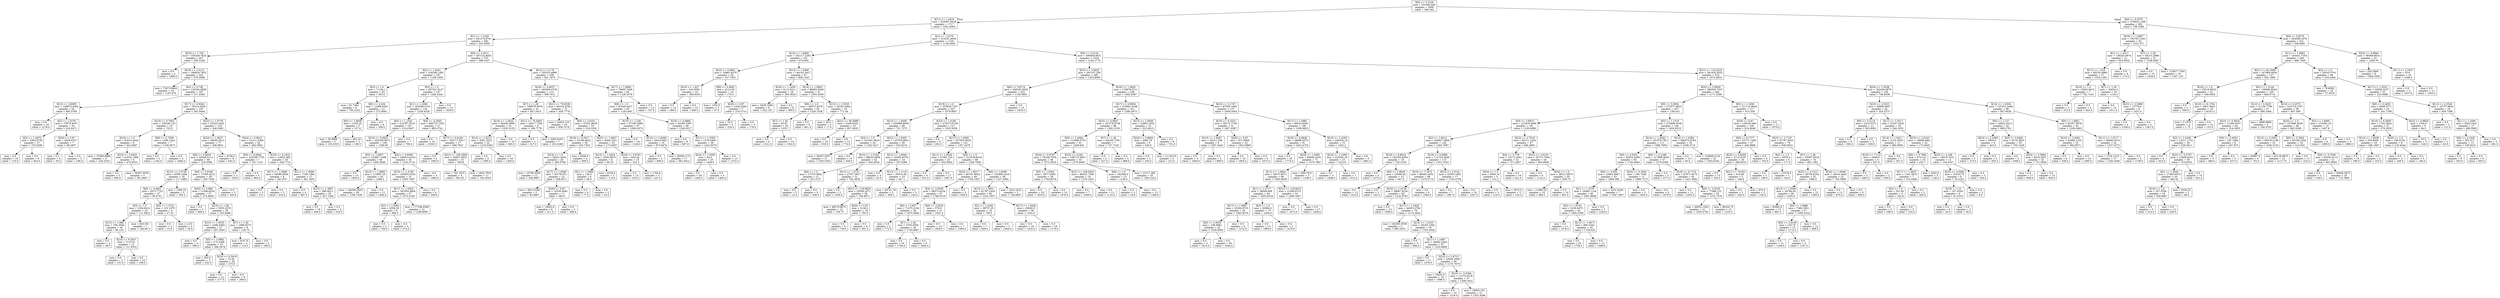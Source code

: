 digraph Tree {
node [shape=box] ;
0 [label="X[0] <= 5.2128\nmse = 331940.445\nsamples = 2000\nvalue = 994.342"] ;
1 [label="X[11] <= 1.0416\nmse = 324587.6538\nsamples = 1717\nvalue = 1041.8393"] ;
0 -> 1 [labeldistance=2.5, labelangle=45, headlabel="True"] ;
2 [label="X[1] <= 1.1429\nmse = 291274.6741\nsamples = 582\nvalue = 853.5945"] ;
1 -> 2 ;
3 [label="X[23] <= 1.704\nmse = 195249.7824\nsamples = 207\nvalue = 595.3188"] ;
2 -> 3 ;
4 [label="mse = 0.0\nsamples = 4\nvalue = 1866.0"] ;
3 -> 4 ;
5 [label="X[16] <= 1.0112\nmse = 166654.7832\nsamples = 203\nvalue = 570.2808"] ;
3 -> 5 ;
6 [label="mse = 71673.9844\nsamples = 16\nvalue = 1187.875"] ;
5 -> 6 ;
7 [label="X[4] <= 4.738\nmse = 139354.0858\nsamples = 187\nvalue = 517.4385"] ;
5 -> 7 ;
8 [label="X[12] <= 2.8685\nmse = 148673.4364\nsamples = 52\nvalue = 845.5769"] ;
7 -> 8 ;
9 [label="mse = 0.0\nsamples = 18\nvalue = 1278.0"] ;
8 -> 9 ;
10 [label="X[2] <= 1.5278\nmse = 75979.4637\nsamples = 34\nvalue = 616.6471"] ;
8 -> 10 ;
11 [label="X[2] <= 1.4879\nmse = 3362.9739\nsamples = 27\nvalue = 753.6296"] ;
10 -> 11 ;
12 [label="mse = 0.0\nsamples = 19\nvalue = 716.0"] ;
11 -> 12 ;
13 [label="mse = 0.0\nsamples = 8\nvalue = 843.0"] ;
11 -> 13 ;
14 [label="X[26] <= 0.87\nmse = 4529.6327\nsamples = 7\nvalue = 88.2857"] ;
10 -> 14 ;
15 [label="mse = 0.0\nsamples = 4\nvalue = 30.0"] ;
14 -> 15 ;
16 [label="mse = 0.0\nsamples = 3\nvalue = 166.0"] ;
14 -> 16 ;
17 [label="X[17] <= 0.9344\nmse = 78314.2054\nsamples = 135\nvalue = 391.0444"] ;
7 -> 17 ;
18 [label="X[10] <= 5.7802\nmse = 139180.125\nsamples = 16\nvalue = 722.0"] ;
17 -> 18 ;
19 [label="X[19] <= 1.0\nmse = 41614.4444\nsamples = 9\nvalue = 422.6667"] ;
18 -> 19 ;
20 [label="mse = 27690.8889\nsamples = 3\nvalue = 326.3333"] ;
19 -> 20 ;
21 [label="X[23] <= 5.0403\nmse = 41616.1389\nsamples = 6\nvalue = 470.8333"] ;
19 -> 21 ;
22 [label="mse = 0.0\nsamples = 3\nvalue = 580.0"] ;
21 -> 22 ;
23 [label="mse = 59397.5556\nsamples = 3\nvalue = 361.6667"] ;
21 -> 23 ;
24 [label="X[9] <= 5.7559\nmse = 1306.1224\nsamples = 7\nvalue = 1106.8571"] ;
18 -> 24 ;
25 [label="mse = 0.0\nsamples = 2\nvalue = 1164.0"] ;
24 -> 25 ;
26 [label="mse = 0.0\nsamples = 5\nvalue = 1084.0"] ;
24 -> 26 ;
27 [label="X[22] <= 1.0778\nmse = 53423.5252\nsamples = 119\nvalue = 346.5462"] ;
17 -> 27 ;
28 [label="X[24] <= 1.0637\nmse = 36540.0513\nsamples = 77\nvalue = 266.8831"] ;
27 -> 28 ;
29 [label="X[9] <= 5.6638\nmse = 20506.5112\nsamples = 68\nvalue = 218.5588"] ;
28 -> 29 ;
30 [label="X[12] <= 2.5738\nmse = 6596.1094\nsamples = 29\nvalue = 117.4483"] ;
29 -> 30 ;
31 [label="X[6] <= 4.0951\nmse = 2073.7723\nsamples = 27\nvalue = 99.0741"] ;
30 -> 31 ;
32 [label="X[3] <= 1.0\nmse = 1354.9414\nsamples = 23\nvalue = 111.5652"] ;
31 -> 32 ;
33 [label="X[13] <= 1.066\nmse = 795.3594\nsamples = 16\nvalue = 96.125"] ;
32 -> 33 ;
34 [label="mse = 0.0\nsamples = 4\nvalue = 49.0"] ;
33 -> 34 ;
35 [label="X[10] <= 6.3547\nmse = 73.4722\nsamples = 12\nvalue = 111.8333"] ;
33 -> 35 ;
36 [label="mse = 0.0\nsamples = 2\nvalue = 131.0"] ;
35 -> 36 ;
37 [label="mse = 0.0\nsamples = 10\nvalue = 108.0"] ;
35 -> 37 ;
38 [label="mse = 843.551\nsamples = 7\nvalue = 146.8571"] ;
32 -> 38 ;
39 [label="X[5] <= 1.0721\nmse = 151.1875\nsamples = 4\nvalue = 27.25"] ;
31 -> 39 ;
40 [label="mse = 0.0\nsamples = 2\nvalue = 15.0"] ;
39 -> 40 ;
41 [label="mse = 2.25\nsamples = 2\nvalue = 39.5"] ;
39 -> 41 ;
42 [label="mse = 1560.25\nsamples = 2\nvalue = 365.5"] ;
30 -> 42 ;
43 [label="X[6] <= 5.9186\nmse = 17595.4214\nsamples = 39\nvalue = 293.7436"] ;
29 -> 43 ;
44 [label="X[25] <= 3.689\nmse = 11596.6034\nsamples = 37\nvalue = 274.8649"] ;
43 -> 44 ;
45 [label="mse = 0.0\nsamples = 2\nvalue = 608.0"] ;
44 -> 45 ;
46 [label="X[15] <= 1.38\nmse = 5555.2278\nsamples = 35\nvalue = 255.8286"] ;
44 -> 46 ;
47 [label="X[13] <= 1.0535\nmse = 2286.6365\nsamples = 27\nvalue = 287.2593"] ;
46 -> 47 ;
48 [label="mse = 0.0\nsamples = 4\nvalue = 396.0"] ;
47 -> 48 ;
49 [label="X[5] <= 1.0992\nmse = 270.2268\nsamples = 23\nvalue = 268.3478"] ;
47 -> 49 ;
50 [label="mse = 450.0\nsamples = 3\nvalue = 232.0"] ;
49 -> 50 ;
51 [label="X[10] <= 6.5419\nmse = 15.36\nsamples = 20\nvalue = 273.8"] ;
49 -> 51 ;
52 [label="mse = 0.0\nsamples = 12\nvalue = 277.0"] ;
51 -> 52 ;
53 [label="mse = 0.0\nsamples = 8\nvalue = 269.0"] ;
51 -> 53 ;
54 [label="X[7] <= 1.26\nmse = 1999.9375\nsamples = 8\nvalue = 149.75"] ;
46 -> 54 ;
55 [label="mse = 918.75\nsamples = 4\nvalue = 110.5"] ;
54 -> 55 ;
56 [label="mse = 0.0\nsamples = 4\nvalue = 189.0"] ;
54 -> 56 ;
57 [label="mse = 0.0\nsamples = 2\nvalue = 643.0"] ;
43 -> 57 ;
58 [label="mse = 6728.0\nsamples = 9\nvalue = 632.0"] ;
28 -> 58 ;
59 [label="X[24] <= 0.9612\nmse = 51411.5266\nsamples = 42\nvalue = 492.5952"] ;
27 -> 59 ;
60 [label="X[9] <= 6.0804\nmse = 102298.7755\nsamples = 7\nvalue = 761.7143"] ;
59 -> 60 ;
61 [label="mse = 0.0\nsamples = 2\nvalue = 256.0"] ;
60 -> 61 ;
62 [label="mse = 0.0\nsamples = 5\nvalue = 964.0"] ;
60 -> 62 ;
63 [label="X[18] <= 6.1932\nmse = 23852.062\nsamples = 35\nvalue = 438.7714"] ;
59 -> 63 ;
64 [label="X[17] <= 1.0589\nmse = 39590.8594\nsamples = 8\nvalue = 261.875"] ;
63 -> 64 ;
65 [label="mse = 0.0\nsamples = 3\nvalue = 5.0"] ;
64 -> 65 ;
66 [label="mse = 0.0\nsamples = 5\nvalue = 416.0"] ;
64 -> 66 ;
67 [label="X[11] <= 1.0066\nmse = 7169.7064\nsamples = 27\nvalue = 491.1852"] ;
63 -> 67 ;
68 [label="mse = 0.0\nsamples = 4\nvalue = 687.0"] ;
67 -> 68 ;
69 [label="X[15] <= 1.3807\nmse = 588.4612\nsamples = 23\nvalue = 457.1304"] ;
67 -> 69 ;
70 [label="mse = 0.0\nsamples = 19\nvalue = 446.0"] ;
69 -> 70 ;
71 [label="mse = 0.0\nsamples = 4\nvalue = 510.0"] ;
69 -> 71 ;
72 [label="X[6] <= 3.2011\nmse = 287132.8455\nsamples = 375\nvalue = 996.1627"] ;
2 -> 72 ;
73 [label="X[2] <= 1.4431\nmse = 334298.1392\nsamples = 167\nvalue = 1189.1856"] ;
72 -> 73 ;
74 [label="X[3] <= 1.0\nmse = 71162.1\nsamples = 20\nvalue = 503.0"] ;
73 -> 74 ;
75 [label="mse = 61.7284\nsamples = 9\nvalue = 784.2222"] ;
74 -> 75 ;
76 [label="X[6] <= 2.434\nmse = 11686.6281\nsamples = 11\nvalue = 272.9091"] ;
74 -> 76 ;
77 [label="X[0] <= 1.8838\nmse = 1334.24\nsamples = 5\nvalue = 157.6"] ;
76 -> 77 ;
78 [label="mse = 56.8889\nsamples = 3\nvalue = 130.3333"] ;
77 -> 78 ;
79 [label="mse = 462.25\nsamples = 2\nvalue = 198.5"] ;
77 -> 79 ;
80 [label="mse = 0.0\nsamples = 6\nvalue = 369.0"] ;
76 -> 80 ;
81 [label="X[3] <= 1.0\nmse = 297321.8127\nsamples = 147\nvalue = 1282.5442"] ;
73 -> 81 ;
82 [label="X[1] <= 1.2284\nmse = 294269.5141\nsamples = 134\nvalue = 1229.4328"] ;
81 -> 82 ;
83 [label="X[5] <= 1.1532\nmse = 214787.8725\nsamples = 107\nvalue = 1314.5607"] ;
82 -> 83 ;
84 [label="X[10] <= 5.8822\nmse = 202356.9075\nsamples = 100\nvalue = 1356.95"] ;
83 -> 84 ;
85 [label="X[5] <= 1.0907\nmse = 125667.1598\nsamples = 65\nvalue = 1493.3846"] ;
84 -> 85 ;
86 [label="mse = 0.0\nsamples = 15\nvalue = 1843.0"] ;
85 -> 86 ;
87 [label="X[14] <= 1.0683\nmse = 115697.25\nsamples = 50\nvalue = 1388.5"] ;
85 -> 87 ;
88 [label="mse = 144305.0625\nsamples = 39\nvalue = 1358.7436"] ;
87 -> 88 ;
89 [label="mse = 0.0\nsamples = 11\nvalue = 1494.0"] ;
87 -> 89 ;
90 [label="X[4] <= 5.8588\nmse = 246010.4163\nsamples = 35\nvalue = 1103.5714"] ;
84 -> 90 ;
91 [label="X[15] <= 1.4749\nmse = 193955.6254\nsamples = 31\nvalue = 1005.7097"] ;
90 -> 91 ;
92 [label="X[17] <= 1.0403\nmse = 187054.9904\nsamples = 27\nvalue = 1073.5185"] ;
91 -> 92 ;
93 [label="X[2] <= 1.5081\nmse = 8556.25\nsamples = 6\nvalue = 666.5"] ;
92 -> 93 ;
94 [label="mse = 0.0\nsamples = 3\nvalue = 759.0"] ;
93 -> 94 ;
95 [label="mse = 0.0\nsamples = 3\nvalue = 574.0"] ;
93 -> 95 ;
96 [label="mse = 177198.4399\nsamples = 21\nvalue = 1189.8095"] ;
92 -> 96 ;
97 [label="mse = 0.0\nsamples = 4\nvalue = 548.0"] ;
91 -> 97 ;
98 [label="mse = 0.0\nsamples = 4\nvalue = 1862.0"] ;
90 -> 98 ;
99 [label="mse = 0.0\nsamples = 7\nvalue = 709.0"] ;
83 -> 99 ;
100 [label="X[4] <= 4.2503\nmse = 466722.7353\nsamples = 27\nvalue = 892.0741"] ;
82 -> 100 ;
101 [label="mse = 0.0\nsamples = 10\nvalue = 1559.0"] ;
100 -> 101 ;
102 [label="X[17] <= 0.9169\nmse = 325717.5917\nsamples = 17\nvalue = 499.7647"] ;
100 -> 102 ;
103 [label="mse = 0.0\nsamples = 2\nvalue = 1992.0"] ;
102 -> 103 ;
104 [label="X[21] <= 100.2959\nmse = 32657.4933\nsamples = 15\nvalue = 300.8"] ;
102 -> 104 ;
105 [label="mse = 792.1875\nsamples = 4\nvalue = 593.25"] ;
104 -> 105 ;
106 [label="mse = 1834.7934\nsamples = 11\nvalue = 194.4545"] ;
104 -> 106 ;
107 [label="mse = 0.0\nsamples = 13\nvalue = 1830.0"] ;
81 -> 107 ;
108 [label="X[12] <= 3.178\nmse = 195333.4889\nsamples = 208\nvalue = 841.1875"] ;
72 -> 108 ;
109 [label="X[18] <= 4.6037\nmse = 165009.4739\nsamples = 113\nvalue = 599.7611"] ;
108 -> 109 ;
110 [label="X[7] <= 1.26\nmse = 199976.9078\nsamples = 41\nvalue = 847.3415"] ;
109 -> 110 ;
111 [label="X[14] <= 1.0424\nmse = 94449.5898\nsamples = 32\nvalue = 1030.3125"] ;
110 -> 111 ;
112 [label="X[14] <= 1.0213\nmse = 5091.3223\nsamples = 22\nvalue = 1233.6364"] ;
111 -> 112 ;
113 [label="mse = 0.0\nsamples = 4\nvalue = 1385.0"] ;
112 -> 113 ;
114 [label="mse = 0.0\nsamples = 18\nvalue = 1200.0"] ;
112 -> 114 ;
115 [label="mse = 0.0\nsamples = 10\nvalue = 583.0"] ;
111 -> 115 ;
116 [label="X[21] <= 75.5483\nmse = 32917.7284\nsamples = 9\nvalue = 196.7778"] ;
110 -> 116 ;
117 [label="mse = 0.0\nsamples = 2\nvalue = 527.0"] ;
116 -> 117 ;
118 [label="mse = 2264.8163\nsamples = 7\nvalue = 102.4286"] ;
116 -> 118 ;
119 [label="X[21] <= 78.6236\nmse = 90316.4784\nsamples = 72\nvalue = 458.7778"] ;
109 -> 119 ;
120 [label="mse = 24432.133\nsamples = 19\nvalue = 856.1579"] ;
119 -> 120 ;
121 [label="X[0] <= 2.0251\nmse = 37031.8028\nsamples = 53\nvalue = 316.3208"] ;
119 -> 121 ;
122 [label="X[18] <= 8.2917\nmse = 33189.4622\nsamples = 30\nvalue = 425.7333"] ;
121 -> 122 ;
123 [label="X[19] <= 1.0\nmse = 24921.8402\nsamples = 26\nvalue = 385.0769"] ;
122 -> 123 ;
124 [label="mse = 10799.5556\nsamples = 12\nvalue = 450.6667"] ;
123 -> 124 ;
125 [label="X[17] <= 1.0049\nmse = 30178.551\nsamples = 14\nvalue = 328.8571"] ;
123 -> 125 ;
126 [label="mse = 3813.5556\nsamples = 3\nvalue = 82.6667"] ;
125 -> 126 ;
127 [label="X[26] <= 0.87\nmse = 16330.9091\nsamples = 11\nvalue = 396.0"] ;
125 -> 127 ;
128 [label="mse = 14045.0\nsamples = 6\nvalue = 311.0"] ;
127 -> 128 ;
129 [label="mse = 0.0\nsamples = 5\nvalue = 498.0"] ;
127 -> 129 ;
130 [label="mse = 6348.0\nsamples = 4\nvalue = 690.0"] ;
122 -> 130 ;
131 [label="X[22] <= 1.0607\nmse = 6062.3251\nsamples = 23\nvalue = 173.6087"] ;
121 -> 131 ;
132 [label="X[15] <= 1.4624\nmse = 2500.6875\nsamples = 8\nvalue = 80.25"] ;
131 -> 132 ;
133 [label="X[1] <= 1.3099\nmse = 128.0\nsamples = 6\nvalue = 69.0"] ;
132 -> 133 ;
134 [label="mse = 0.0\nsamples = 4\nvalue = 77.0"] ;
133 -> 134 ;
135 [label="mse = 0.0\nsamples = 2\nvalue = 53.0"] ;
133 -> 135 ;
136 [label="mse = 8100.0\nsamples = 2\nvalue = 114.0"] ;
132 -> 136 ;
137 [label="X[24] <= 0.9781\nmse = 834.24\nsamples = 15\nvalue = 223.4"] ;
131 -> 137 ;
138 [label="mse = 0.0\nsamples = 13\nvalue = 233.0"] ;
137 -> 138 ;
139 [label="mse = 1764.0\nsamples = 2\nvalue = 161.0"] ;
137 -> 139 ;
140 [label="X[17] <= 1.0694\nmse = 79605.7456\nsamples = 95\nvalue = 1128.3579"] ;
108 -> 140 ;
141 [label="X[8] <= 1.0\nmse = 67048.4427\nsamples = 83\nvalue = 1183.494"] ;
140 -> 141 ;
142 [label="X[15] <= 1.228\nmse = 37190.2089\nsamples = 37\nvalue = 1006.2973"] ;
141 -> 142 ;
143 [label="mse = 0.0\nsamples = 18\nvalue = 1146.0"] ;
142 -> 143 ;
144 [label="X[12] <= 3.4938\nmse = 36416.892\nsamples = 19\nvalue = 873.9474"] ;
142 -> 144 ;
145 [label="mse = 0.0\nsamples = 2\nvalue = 806.0"] ;
144 -> 145 ;
146 [label="mse = 40094.173\nsamples = 17\nvalue = 881.9412"] ;
144 -> 146 ;
147 [label="X[18] <= 4.0866\nmse = 45495.2387\nsamples = 46\nvalue = 1326.0217"] ;
141 -> 147 ;
148 [label="mse = 0.0\nsamples = 8\nvalue = 867.0"] ;
147 -> 148 ;
149 [label="X[11] <= 1.0365\nmse = 1376.5409\nsamples = 38\nvalue = 1422.6579"] ;
147 -> 149 ;
150 [label="X[24] <= 1.0085\nmse = 64.0\nsamples = 25\nvalue = 1449.0"] ;
149 -> 150 ;
151 [label="mse = 0.0\nsamples = 20\nvalue = 1445.0"] ;
150 -> 151 ;
152 [label="mse = 0.0\nsamples = 5\nvalue = 1465.0"] ;
150 -> 152 ;
153 [label="mse = 0.0\nsamples = 13\nvalue = 1372.0"] ;
149 -> 153 ;
154 [label="mse = 0.0\nsamples = 12\nvalue = 747.0"] ;
140 -> 154 ;
155 [label="X[1] <= 1.0279\nmse = 314181.4639\nsamples = 1135\nvalue = 1138.3665"] ;
1 -> 155 ;
156 [label="X[14] <= 1.0658\nmse = 162117.2293\nsamples = 101\nvalue = 679.604"] ;
155 -> 156 ;
157 [label="X[22] <= 0.9991\nmse = 10863.4576\nsamples = 34\nvalue = 327.7941"] ;
156 -> 157 ;
158 [label="X[15] <= 1.427\nmse = 164.3056\nsamples = 24\nvalue = 390.8333"] ;
157 -> 158 ;
159 [label="mse = 0.0\nsamples = 14\nvalue = 380.0"] ;
158 -> 159 ;
160 [label="mse = 0.0\nsamples = 10\nvalue = 406.0"] ;
158 -> 160 ;
161 [label="X[9] <= 5.4091\nmse = 4114.05\nsamples = 10\nvalue = 176.5"] ;
157 -> 161 ;
162 [label="mse = 1352.0\nsamples = 3\nvalue = 97.0"] ;
161 -> 162 ;
163 [label="X[26] <= 0.87\nmse = 1428.2449\nsamples = 7\nvalue = 210.5714"] ;
161 -> 163 ;
164 [label="mse = 32.0\nsamples = 3\nvalue = 254.0"] ;
163 -> 164 ;
165 [label="mse = 0.0\nsamples = 4\nvalue = 178.0"] ;
163 -> 165 ;
166 [label="X[13] <= 1.0486\nmse = 144191.0417\nsamples = 67\nvalue = 858.1343"] ;
156 -> 166 ;
167 [label="X[16] <= 1.1459\nmse = 8112.6211\nsamples = 16\nvalue = 395.5625"] ;
166 -> 167 ;
168 [label="mse = 5439.1094\nsamples = 8\nvalue = 322.125"] ;
167 -> 168 ;
169 [label="mse = 0.0\nsamples = 8\nvalue = 469.0"] ;
167 -> 169 ;
170 [label="X[14] <= 1.0843\nmse = 98693.6409\nsamples = 51\nvalue = 1003.2549"] ;
166 -> 170 ;
171 [label="X[8] <= 1.0\nmse = 40072.4379\nsamples = 26\nvalue = 1226.1538"] ;
170 -> 171 ;
172 [label="X[7] <= 1.26\nmse = 92.61\nsamples = 20\nvalue = 1335.7"] ;
171 -> 172 ;
173 [label="mse = 0.0\nsamples = 6\nvalue = 1321.0"] ;
172 -> 173 ;
174 [label="mse = 0.0\nsamples = 14\nvalue = 1342.0"] ;
172 -> 174 ;
175 [label="mse = 0.0\nsamples = 6\nvalue = 861.0"] ;
171 -> 175 ;
176 [label="X[15] <= 1.3528\nmse = 54250.2464\nsamples = 25\nvalue = 771.44"] ;
170 -> 176 ;
177 [label="mse = 36.0\nsamples = 2\nvalue = 17.0"] ;
176 -> 177 ;
178 [label="X[21] <= 90.5989\nmse = 5166.8242\nsamples = 23\nvalue = 837.0435"] ;
176 -> 178 ;
179 [label="mse = 0.0\nsamples = 10\nvalue = 919.0"] ;
178 -> 179 ;
180 [label="mse = 0.0\nsamples = 13\nvalue = 774.0"] ;
178 -> 180 ;
181 [label="X[9] <= 5.5124\nmse = 306469.0631\nsamples = 1034\nvalue = 1183.1779"] ;
155 -> 181 ;
182 [label="X[23] <= 3.0932\nmse = 291107.256\nsamples = 460\nvalue = 1320.8065"] ;
181 -> 182 ;
183 [label="X[6] <= 5.8714\nmse = 348193.5932\nsamples = 222\nvalue = 1136.5901"] ;
182 -> 183 ;
184 [label="X[19] <= 1.0\nmse = 325850.7327\nsamples = 207\nvalue = 1079.8937"] ;
183 -> 184 ;
185 [label="X[13] <= 1.0508\nmse = 204999.8936\nsamples = 80\nvalue = 721.7375"] ;
184 -> 185 ;
186 [label="X[3] <= 1.0\nmse = 147441.0816\nsamples = 24\nvalue = 1162.5417"] ;
185 -> 186 ;
187 [label="mse = 36547.5207\nsamples = 11\nvalue = 1555.5455"] ;
186 -> 187 ;
188 [label="mse = 0.0\nsamples = 13\nvalue = 830.0"] ;
186 -> 188 ;
189 [label="X[22] <= 1.0055\nmse = 110703.6824\nsamples = 56\nvalue = 532.8214"] ;
185 -> 189 ;
190 [label="X[15] <= 1.5183\nmse = 86625.4858\nsamples = 42\nvalue = 644.4524"] ;
189 -> 190 ;
191 [label="X[8] <= 1.0\nmse = 17378.3802\nsamples = 11\nvalue = 227.2727"] ;
190 -> 191 ;
192 [label="mse = 0.0\nsamples = 3\nvalue = 12.0"] ;
191 -> 192 ;
193 [label="mse = 0.0\nsamples = 8\nvalue = 308.0"] ;
191 -> 193 ;
194 [label="X[11] <= 1.0721\nmse = 27527.9917\nsamples = 31\nvalue = 792.4839"] ;
190 -> 194 ;
195 [label="mse = 0.0\nsamples = 3\nvalue = 1034.0"] ;
194 -> 195 ;
196 [label="X[21] <= 118.9834\nmse = 23558.1671\nsamples = 28\nvalue = 766.6071"] ;
194 -> 196 ;
197 [label="mse = 48279.6875\nsamples = 12\nvalue = 728.75"] ;
196 -> 197 ;
198 [label="X[26] <= 0.87\nmse = 3136.0\nsamples = 16\nvalue = 795.0"] ;
196 -> 198 ;
199 [label="mse = 0.0\nsamples = 8\nvalue = 739.0"] ;
198 -> 199 ;
200 [label="mse = 0.0\nsamples = 8\nvalue = 851.0"] ;
198 -> 200 ;
201 [label="X[15] <= 1.6044\nmse = 33400.6378\nsamples = 14\nvalue = 197.9286"] ;
189 -> 201 ;
202 [label="mse = 0.0\nsamples = 4\nvalue = 25.0"] ;
201 -> 202 ;
203 [label="X[13] <= 1.1119\nmse = 30014.49\nsamples = 10\nvalue = 267.1"] ;
201 -> 203 ;
204 [label="mse = 29721.76\nsamples = 5\nvalue = 390.2"] ;
203 -> 204 ;
205 [label="mse = 0.0\nsamples = 5\nvalue = 144.0"] ;
203 -> 205 ;
206 [label="X[23] <= 1.0185\nmse = 270273.5728\nsamples = 127\nvalue = 1305.5039"] ;
184 -> 206 ;
207 [label="mse = 0.0\nsamples = 6\nvalue = 262.0"] ;
206 -> 207 ;
208 [label="X[17] <= 1.0065\nmse = 227003.0625\nsamples = 121\nvalue = 1357.2479"] ;
206 -> 208 ;
209 [label="X[11] <= 1.0556\nmse = 57481.724\nsamples = 23\nvalue = 924.5652"] ;
208 -> 209 ;
210 [label="mse = 0.0\nsamples = 6\nvalue = 521.0"] ;
209 -> 210 ;
211 [label="mse = 0.0\nsamples = 17\nvalue = 1067.0"] ;
209 -> 211 ;
212 [label="X[8] <= 1.0\nmse = 212538.6318\nsamples = 98\nvalue = 1458.7959"] ;
208 -> 212 ;
213 [label="X[24] <= 1.0617\nmse = 90741.8642\nsamples = 49\nvalue = 1760.1837"] ;
212 -> 213 ;
214 [label="X[4] <= 5.9558\nmse = 58573.8234\nsamples = 47\nvalue = 1798.5319"] ;
213 -> 214 ;
215 [label="X[0] <= 3.657\nmse = 71475.3136\nsamples = 26\nvalue = 1675.3846"] ;
214 -> 215 ;
216 [label="mse = 0.0\nsamples = 2\nvalue = 772.0"] ;
215 -> 216 ;
217 [label="X[7] <= 1.26\nmse = 3755.5556\nsamples = 24\nvalue = 1750.6667"] ;
215 -> 217 ;
218 [label="mse = 0.0\nsamples = 16\nvalue = 1794.0"] ;
217 -> 218 ;
219 [label="mse = 0.0\nsamples = 8\nvalue = 1664.0"] ;
217 -> 219 ;
220 [label="X[0] <= 3.3022\nmse = 578.0\nsamples = 21\nvalue = 1951.0"] ;
214 -> 220 ;
221 [label="mse = 0.0\nsamples = 14\nvalue = 1934.0"] ;
220 -> 221 ;
222 [label="mse = 0.0\nsamples = 7\nvalue = 1985.0"] ;
220 -> 222 ;
223 [label="mse = 0.0\nsamples = 2\nvalue = 859.0"] ;
213 -> 223 ;
224 [label="X[6] <= 1.6599\nmse = 152666.2416\nsamples = 49\nvalue = 1157.4082"] ;
212 -> 224 ;
225 [label="X[12] <= 2.3831\nmse = 91787.2443\nsamples = 46\nvalue = 1223.1957"] ;
224 -> 225 ;
226 [label="X[1] <= 1.4182\nmse = 39737.25\nsamples = 10\nvalue = 759.5"] ;
225 -> 226 ;
227 [label="mse = 0.0\nsamples = 7\nvalue = 629.0"] ;
226 -> 227 ;
228 [label="mse = 0.0\nsamples = 3\nvalue = 1064.0"] ;
226 -> 228 ;
229 [label="X[17] <= 1.0436\nmse = 29929.0\nsamples = 36\nvalue = 1352.0"] ;
225 -> 229 ;
230 [label="mse = 0.0\nsamples = 18\nvalue = 1525.0"] ;
229 -> 230 ;
231 [label="mse = 0.0\nsamples = 18\nvalue = 1179.0"] ;
229 -> 231 ;
232 [label="mse = 2222.2222\nsamples = 3\nvalue = 148.6667"] ;
224 -> 232 ;
233 [label="mse = 0.0\nsamples = 15\nvalue = 1919.0"] ;
183 -> 233 ;
234 [label="X[16] <= 1.0942\nmse = 176678.0711\nsamples = 238\nvalue = 1492.6387"] ;
182 -> 234 ;
235 [label="X[17] <= 0.9694\nmse = 219961.9186\nsamples = 101\nvalue = 1280.2673"] ;
234 -> 235 ;
236 [label="X[22] <= 0.9697\nmse = 147278.8738\nsamples = 88\nvalue = 1392.2159"] ;
235 -> 236 ;
237 [label="X[6] <= 3.4564\nmse = 112998.5755\nsamples = 81\nvalue = 1449.642"] ;
236 -> 237 ;
238 [label="X[24] <= 0.9787\nmse = 78168.7878\nsamples = 48\nvalue = 1572.5625"] ;
237 -> 238 ;
239 [label="X[5] <= 1.0302\nmse = 3877.0392\nsamples = 29\nvalue = 1764.8276"] ;
238 -> 239 ;
240 [label="mse = 0.0\nsamples = 19\nvalue = 1810.0"] ;
239 -> 240 ;
241 [label="mse = 0.0\nsamples = 10\nvalue = 1679.0"] ;
239 -> 241 ;
242 [label="X[21] <= 108.5653\nmse = 49022.7258\nsamples = 19\nvalue = 1279.1053"] ;
238 -> 242 ;
243 [label="mse = 0.0\nsamples = 7\nvalue = 1569.0"] ;
242 -> 243 ;
244 [label="mse = 0.0\nsamples = 12\nvalue = 1110.0"] ;
242 -> 244 ;
245 [label="X[25] <= 4.262\nmse = 109715.5831\nsamples = 33\nvalue = 1270.8485"] ;
237 -> 245 ;
246 [label="X[8] <= 1.0\nmse = 192296.0\nsamples = 15\nvalue = 1136.0"] ;
245 -> 246 ;
247 [label="mse = 0.0\nsamples = 2\nvalue = 18.0"] ;
246 -> 247 ;
248 [label="mse = 0.0\nsamples = 13\nvalue = 1308.0"] ;
246 -> 248 ;
249 [label="mse = 13117.284\nsamples = 18\nvalue = 1383.2222"] ;
245 -> 249 ;
250 [label="X[7] <= 1.26\nmse = 64228.7755\nsamples = 7\nvalue = 727.7143"] ;
236 -> 250 ;
251 [label="mse = 0.0\nsamples = 2\nvalue = 327.0"] ;
250 -> 251 ;
252 [label="mse = 0.0\nsamples = 5\nvalue = 888.0"] ;
250 -> 252 ;
253 [label="X[15] <= 1.6008\nmse = 52865.3254\nsamples = 13\nvalue = 522.4615"] ;
235 -> 253 ;
254 [label="X[24] <= 0.9664\nmse = 4845.76\nsamples = 5\nvalue = 236.8"] ;
253 -> 254 ;
255 [label="mse = 0.0\nsamples = 3\nvalue = 253.0"] ;
254 -> 255 ;
256 [label="mse = 11130.25\nsamples = 2\nvalue = 212.5"] ;
254 -> 256 ;
257 [label="mse = 0.0\nsamples = 8\nvalue = 701.0"] ;
253 -> 257 ;
258 [label="X[23] <= 3.1747\nmse = 87005.1845\nsamples = 137\nvalue = 1649.2044"] ;
234 -> 258 ;
259 [label="X[10] <= 6.3322\nmse = 38172.7159\nsamples = 31\nvalue = 1827.8387"] ;
258 -> 259 ;
260 [label="X[13] <= 1.0447\nmse = 54311.358\nsamples = 9\nvalue = 1597.4444"] ;
259 -> 260 ;
261 [label="mse = 0.0\nsamples = 4\nvalue = 1858.0"] ;
260 -> 261 ;
262 [label="mse = 0.0\nsamples = 5\nvalue = 1389.0"] ;
260 -> 262 ;
263 [label="X[26] <= 0.87\nmse = 971.9008\nsamples = 22\nvalue = 1922.0909"] ;
259 -> 263 ;
264 [label="mse = 0.0\nsamples = 16\nvalue = 1903.0"] ;
263 -> 264 ;
265 [label="mse = 0.0\nsamples = 6\nvalue = 1973.0"] ;
263 -> 265 ;
266 [label="X[17] <= 1.0982\nmse = 89224.9042\nsamples = 106\nvalue = 1596.9623"] ;
258 -> 266 ;
267 [label="X[18] <= 4.8848\nmse = 58696.0075\nsamples = 91\nvalue = 1622.4725"] ;
266 -> 267 ;
268 [label="mse = 0.0\nsamples = 20\nvalue = 1774.0"] ;
267 -> 268 ;
269 [label="X[24] <= 1.0065\nmse = 66940.4202\nsamples = 71\nvalue = 1579.7887"] ;
267 -> 269 ;
270 [label="X[11] <= 1.0844\nmse = 34573.8571\nsamples = 68\nvalue = 1600.6029"] ;
269 -> 270 ;
271 [label="X[1] <= 1.2717\nmse = 38049.609\nsamples = 44\nvalue = 1655.9318"] ;
270 -> 271 ;
272 [label="X[17] <= 1.0087\nmse = 22302.9703\nsamples = 29\nvalue = 1563.8276"] ;
271 -> 272 ;
273 [label="X[0] <= 2.5035\nmse = 108.9981\nsamples = 23\nvalue = 1639.9565"] ;
272 -> 273 ;
274 [label="mse = 0.0\nsamples = 3\nvalue = 1613.0"] ;
273 -> 274 ;
275 [label="mse = 0.0\nsamples = 20\nvalue = 1644.0"] ;
273 -> 275 ;
276 [label="mse = 0.0\nsamples = 6\nvalue = 1272.0"] ;
272 -> 276 ;
277 [label="X[3] <= 1.0\nmse = 20384.0\nsamples = 15\nvalue = 1834.0"] ;
271 -> 277 ;
278 [label="mse = 0.0\nsamples = 13\nvalue = 1890.0"] ;
277 -> 278 ;
279 [label="mse = 0.0\nsamples = 2\nvalue = 1470.0"] ;
277 -> 279 ;
280 [label="X[21] <= 116.9413\nmse = 12299.9722\nsamples = 24\nvalue = 1499.1667"] ;
270 -> 280 ;
281 [label="mse = 0.0\nsamples = 7\nvalue = 1672.0"] ;
280 -> 281 ;
282 [label="mse = 0.0\nsamples = 17\nvalue = 1428.0"] ;
280 -> 282 ;
283 [label="mse = 568178.0\nsamples = 3\nvalue = 1108.0"] ;
269 -> 283 ;
284 [label="X[15] <= 1.4295\nmse = 246534.16\nsamples = 15\nvalue = 1442.2"] ;
266 -> 284 ;
285 [label="X[16] <= 1.1006\nmse = 225392.16\nsamples = 10\nvalue = 1222.8"] ;
284 -> 285 ;
286 [label="mse = 0.0\nsamples = 3\nvalue = 1948.0"] ;
285 -> 286 ;
287 [label="mse = 0.0\nsamples = 7\nvalue = 912.0"] ;
285 -> 287 ;
288 [label="mse = 0.0\nsamples = 5\nvalue = 1881.0"] ;
284 -> 288 ;
289 [label="X[21] <= 114.4219\nmse = 291435.3052\nsamples = 574\nvalue = 1072.8833"] ;
181 -> 289 ;
290 [label="X[22] <= 0.9939\nmse = 280559.7207\nsamples = 444\nvalue = 1171.3288"] ;
289 -> 290 ;
291 [label="X[9] <= 5.9952\nmse = 273077.9823\nsamples = 327\nvalue = 1263.63"] ;
290 -> 291 ;
292 [label="X[0] <= 3.6874\nmse = 215435.6008\nsamples = 181\nvalue = 1109.4088"] ;
291 -> 292 ;
293 [label="X[2] <= 1.6013\nmse = 164827.3868\nsamples = 134\nvalue = 1264.7687"] ;
292 -> 293 ;
294 [label="X[18] <= 8.8914\nmse = 162005.8504\nsamples = 19\nvalue = 742.2105"] ;
293 -> 294 ;
295 [label="mse = 0.0\nsamples = 4\nvalue = 1472.0"] ;
294 -> 295 ;
296 [label="X[6] <= 1.9829\nmse = 25309.44\nsamples = 15\nvalue = 547.6"] ;
294 -> 296 ;
297 [label="mse = 0.0\nsamples = 13\nvalue = 610.0"] ;
296 -> 297 ;
298 [label="mse = 0.0\nsamples = 2\nvalue = 142.0"] ;
296 -> 298 ;
299 [label="X[18] <= 9.4986\nmse = 112724.2848\nsamples = 115\nvalue = 1351.1043"] ;
293 -> 299 ;
300 [label="X[10] <= 7.1972\nmse = 88382.2653\nsamples = 98\nvalue = 1279.5714"] ;
299 -> 300 ;
301 [label="X[16] <= 1.0139\nmse = 58687.9126\nsamples = 92\nvalue = 1232.9783"] ;
300 -> 301 ;
302 [label="mse = 0.0\nsamples = 13\nvalue = 1589.0"] ;
301 -> 302 ;
303 [label="X[17] <= 1.0426\nmse = 44055.2764\nsamples = 79\nvalue = 1174.3924"] ;
301 -> 303 ;
304 [label="mse = 182005.5556\nsamples = 3\nvalue = 695.3333"] ;
303 -> 304 ;
305 [label="X[14] <= 1.0103\nmse = 29193.1584\nsamples = 76\nvalue = 1193.3026"] ;
303 -> 305 ;
306 [label="mse = 0.0\nsamples = 9\nvalue = 988.0"] ;
305 -> 306 ;
307 [label="X[1] <= 1.1065\nmse = 26692.2544\nsamples = 67\nvalue = 1220.8806"] ;
305 -> 307 ;
308 [label="mse = 0.0\nsamples = 11\nvalue = 1476.0"] ;
307 -> 308 ;
309 [label="X[23] <= 2.9715\nmse = 16639.3568\nsamples = 56\nvalue = 1170.7679"] ;
307 -> 309 ;
310 [label="mse = 18432.0\nsamples = 19\nvalue = 1096.0"] ;
309 -> 310 ;
311 [label="X[10] <= 3.6306\nmse = 11374.0278\nsamples = 37\nvalue = 1209.1622"] ;
309 -> 311 ;
312 [label="mse = 0.0\nsamples = 16\nvalue = 1218.0"] ;
311 -> 312 ;
313 [label="mse = 19935.102\nsamples = 21\nvalue = 1202.4286"] ;
311 -> 313 ;
314 [label="mse = 0.0\nsamples = 6\nvalue = 1994.0"] ;
300 -> 314 ;
315 [label="X[23] <= 2.5141\nmse = 53505.1903\nsamples = 17\nvalue = 1763.4706"] ;
299 -> 315 ;
316 [label="mse = 0.0\nsamples = 7\nvalue = 1487.0"] ;
315 -> 316 ;
317 [label="mse = 0.0\nsamples = 10\nvalue = 1957.0"] ;
315 -> 317 ;
318 [label="X[23] <= 2.7019\nmse = 94711.1426\nsamples = 47\nvalue = 666.4681"] ;
292 -> 318 ;
319 [label="X[4] <= 5.778\nmse = 10172.2041\nsamples = 21\nvalue = 371.2857"] ;
318 -> 319 ;
320 [label="X[20] <= 1.0\nmse = 9506.16\nsamples = 5\nvalue = 212.2"] ;
319 -> 320 ;
321 [label="mse = 0.0\nsamples = 2\nvalue = 316.0"] ;
320 -> 321 ;
322 [label="mse = 3872.0\nsamples = 3\nvalue = 143.0"] ;
320 -> 322 ;
323 [label="mse = 0.0\nsamples = 16\nvalue = 421.0"] ;
319 -> 323 ;
324 [label="X[23] <= 3.9134\nmse = 35773.7944\nsamples = 26\nvalue = 904.8846"] ;
318 -> 324 ;
325 [label="mse = 0.0\nsamples = 6\nvalue = 1122.0"] ;
324 -> 325 ;
326 [label="X[20] <= 1.0\nmse = 28121.6875\nsamples = 20\nvalue = 839.75"] ;
324 -> 326 ;
327 [label="mse = 11990.25\nsamples = 10\nvalue = 988.5"] ;
326 -> 327 ;
328 [label="mse = 0.0\nsamples = 10\nvalue = 691.0"] ;
326 -> 328 ;
329 [label="X[5] <= 1.1319\nmse = 278498.5436\nsamples = 146\nvalue = 1454.8219"] ;
291 -> 329 ;
330 [label="X[14] <= 1.0592\nmse = 101579.783\nsamples = 111\nvalue = 1586.7658"] ;
329 -> 330 ;
331 [label="X[0] <= 4.0301\nmse = 30034.2498\nsamples = 64\nvalue = 1745.4844"] ;
330 -> 331 ;
332 [label="X[6] <= 4.093\nmse = 23962.6607\nsamples = 53\nvalue = 1699.566"] ;
331 -> 332 ;
333 [label="X[1] <= 1.3379\nmse = 16495.1134\nsamples = 46\nvalue = 1661.8696"] ;
332 -> 333 ;
334 [label="X[2] <= 1.6742\nmse = 5229.8475\nsamples = 43\nvalue = 1690.3256"] ;
333 -> 334 ;
335 [label="mse = 0.0\nsamples = 11\nvalue = 1576.0"] ;
334 -> 335 ;
336 [label="X[11] <= 1.0671\nmse = 990.2344\nsamples = 32\nvalue = 1729.625"] ;
334 -> 336 ;
337 [label="mse = 0.0\nsamples = 20\nvalue = 1754.0"] ;
336 -> 337 ;
338 [label="mse = 0.0\nsamples = 12\nvalue = 1689.0"] ;
336 -> 338 ;
339 [label="mse = 0.0\nsamples = 3\nvalue = 1254.0"] ;
333 -> 339 ;
340 [label="mse = 2331.9184\nsamples = 7\nvalue = 1947.2857"] ;
332 -> 340 ;
341 [label="X[23] <= 5.3492\nmse = 180.7438\nsamples = 11\nvalue = 1966.7273"] ;
331 -> 341 ;
342 [label="mse = 0.0\nsamples = 5\nvalue = 1952.0"] ;
341 -> 342 ;
343 [label="mse = 0.0\nsamples = 6\nvalue = 1979.0"] ;
341 -> 343 ;
344 [label="X[0] <= 2.2188\nmse = 117988.9543\nsamples = 47\nvalue = 1370.6383"] ;
330 -> 344 ;
345 [label="mse = 0.0\nsamples = 3\nvalue = 477.0"] ;
344 -> 345 ;
346 [label="X[18] <= 4.7174\nmse = 67871.9272\nsamples = 44\nvalue = 1431.5682"] ;
344 -> 346 ;
347 [label="mse = 0.0\nsamples = 11\nvalue = 1602.0"] ;
346 -> 347 ;
348 [label="X[0] <= 3.5235\nmse = 77586.123\nsamples = 33\nvalue = 1374.7576"] ;
346 -> 348 ;
349 [label="mse = 49052.1542\nsamples = 21\nvalue = 1455.4762"] ;
348 -> 349 ;
350 [label="mse = 96164.75\nsamples = 12\nvalue = 1233.5"] ;
348 -> 350 ;
351 [label="X[14] <= 1.0594\nmse = 609270.9763\nsamples = 35\nvalue = 1036.3714"] ;
329 -> 351 ;
352 [label="mse = 0.0\nsamples = 13\nvalue = 93.0"] ;
351 -> 352 ;
353 [label="mse = 132668.5124\nsamples = 22\nvalue = 1593.8182"] ;
351 -> 353 ;
354 [label="X[5] <= 1.1646\nmse = 211110.8626\nsamples = 117\nvalue = 913.359"] ;
290 -> 354 ;
355 [label="X[26] <= 0.87\nmse = 128193.606\nsamples = 106\nvalue = 814.0849"] ;
354 -> 355 ;
356 [label="X[9] <= 6.1777\nmse = 53771.7284\nsamples = 27\nvalue = 446.8889"] ;
355 -> 356 ;
357 [label="X[25] <= 3.8269\nmse = 5712.9167\nsamples = 18\nvalue = 288.8333"] ;
356 -> 357 ;
358 [label="mse = 0.0\nsamples = 13\nvalue = 335.0"] ;
357 -> 358 ;
359 [label="X[21] <= 76.831\nmse = 616.96\nsamples = 5\nvalue = 168.8"] ;
357 -> 359 ;
360 [label="mse = 0.0\nsamples = 3\nvalue = 184.0"] ;
359 -> 360 ;
361 [label="mse = 676.0\nsamples = 2\nvalue = 146.0"] ;
359 -> 361 ;
362 [label="mse = 0.0\nsamples = 9\nvalue = 763.0"] ;
356 -> 362 ;
363 [label="X[23] <= 2.7187\nmse = 91797.2053\nsamples = 79\nvalue = 939.5823"] ;
355 -> 363 ;
364 [label="X[3] <= 1.0\nmse = 6876.4\nsamples = 5\nvalue = 177.0"] ;
363 -> 364 ;
365 [label="mse = 0.0\nsamples = 3\nvalue = 199.0"] ;
364 -> 365 ;
366 [label="mse = 15376.0\nsamples = 2\nvalue = 144.0"] ;
364 -> 366 ;
367 [label="X[7] <= 1.26\nmse = 55587.5018\nsamples = 74\nvalue = 991.1081"] ;
363 -> 367 ;
368 [label="X[25] <= 4.1512\nmse = 39736.6154\nsamples = 52\nvalue = 1088.0"] ;
367 -> 368 ;
369 [label="X[13] <= 1.0548\nmse = 34784.64\nsamples = 40\nvalue = 1025.6"] ;
368 -> 369 ;
370 [label="mse = 60492.0\nsamples = 13\nvalue = 881.0"] ;
369 -> 370 ;
371 [label="X[5] <= 1.0886\nmse = 7492.3951\nsamples = 27\nvalue = 1095.2222"] ;
369 -> 371 ;
372 [label="X[0] <= 2.8146\nmse = 153.76\nsamples = 15\nvalue = 1172.2"] ;
371 -> 372 ;
373 [label="mse = 0.0\nsamples = 12\nvalue = 1166.0"] ;
372 -> 373 ;
374 [label="mse = 0.0\nsamples = 3\nvalue = 1197.0"] ;
372 -> 374 ;
375 [label="mse = 0.0\nsamples = 12\nvalue = 999.0"] ;
371 -> 375 ;
376 [label="mse = 0.0\nsamples = 12\nvalue = 1296.0"] ;
368 -> 376 ;
377 [label="X[24] <= 1.0048\nmse = 18414.4463\nsamples = 22\nvalue = 762.0909"] ;
367 -> 377 ;
378 [label="mse = 0.0\nsamples = 13\nvalue = 875.0"] ;
377 -> 378 ;
379 [label="mse = 0.0\nsamples = 9\nvalue = 599.0"] ;
377 -> 379 ;
380 [label="mse = 0.0\nsamples = 11\nvalue = 1870.0"] ;
354 -> 380 ;
381 [label="X[24] <= 1.0538\nmse = 182429.0879\nsamples = 130\nvalue = 736.6538"] ;
289 -> 381 ;
382 [label="X[25] <= 3.5333\nmse = 36906.0847\nsamples = 44\nvalue = 324.2273"] ;
381 -> 382 ;
383 [label="X[0] <= 3.2119\nmse = 1015.5372\nsamples = 11\nvalue = 563.9091"] ;
382 -> 383 ;
384 [label="mse = 0.0\nsamples = 6\nvalue = 593.0"] ;
383 -> 384 ;
385 [label="mse = 0.0\nsamples = 5\nvalue = 529.0"] ;
383 -> 385 ;
386 [label="X[11] <= 1.0517\nmse = 23337.4343\nsamples = 33\nvalue = 244.3333"] ;
382 -> 386 ;
387 [label="X[14] <= 1.0411\nmse = 2153.3554\nsamples = 11\nvalue = 386.0909"] ;
386 -> 387 ;
388 [label="X[10] <= 7.114\nmse = 1849.0\nsamples = 4\nvalue = 437.0"] ;
387 -> 388 ;
389 [label="mse = 0.0\nsamples = 2\nvalue = 480.0"] ;
388 -> 389 ;
390 [label="mse = 0.0\nsamples = 2\nvalue = 394.0"] ;
388 -> 390 ;
391 [label="mse = 0.0\nsamples = 7\nvalue = 357.0"] ;
387 -> 391 ;
392 [label="X[23] <= 2.9143\nmse = 18858.0661\nsamples = 22\nvalue = 173.4545"] ;
386 -> 392 ;
393 [label="X[9] <= 5.7882\nmse = 8714.41\nsamples = 10\nvalue = 255.7"] ;
392 -> 393 ;
394 [label="X[17] <= 1.0937\nmse = 1161.3878\nsamples = 7\nvalue = 310.4286"] ;
393 -> 394 ;
395 [label="X[3] <= 1.0\nmse = 201.84\nsamples = 5\nvalue = 330.6"] ;
394 -> 395 ;
396 [label="mse = 0.0\nsamples = 2\nvalue = 348.0"] ;
395 -> 396 ;
397 [label="mse = 0.0\nsamples = 3\nvalue = 319.0"] ;
395 -> 397 ;
398 [label="mse = 0.0\nsamples = 2\nvalue = 260.0"] ;
394 -> 398 ;
399 [label="mse = 3042.0\nsamples = 3\nvalue = 128.0"] ;
393 -> 399 ;
400 [label="X[25] <= 4.188\nmse = 16976.7431\nsamples = 12\nvalue = 104.9167"] ;
392 -> 400 ;
401 [label="X[25] <= 4.0492\nmse = 318.6173\nsamples = 9\nvalue = 30.2222"] ;
400 -> 401 ;
402 [label="X[19] <= 1.0\nmse = 107.5556\nsamples = 6\nvalue = 41.3333"] ;
401 -> 402 ;
403 [label="mse = 0.0\nsamples = 4\nvalue = 34.0"] ;
402 -> 403 ;
404 [label="mse = 0.0\nsamples = 2\nvalue = 56.0"] ;
402 -> 404 ;
405 [label="mse = 0.0\nsamples = 3\nvalue = 8.0"] ;
401 -> 405 ;
406 [label="mse = 0.0\nsamples = 3\nvalue = 329.0"] ;
400 -> 406 ;
407 [label="X[14] <= 1.0304\nmse = 125332.2468\nsamples = 86\nvalue = 947.6628"] ;
381 -> 407 ;
408 [label="X[5] <= 1.127\nmse = 24832.2012\nsamples = 43\nvalue = 689.2791"] ;
407 -> 408 ;
409 [label="X[23] <= 3.1666\nmse = 3840.0\nsamples = 8\nvalue = 423.0"] ;
408 -> 409 ;
410 [label="mse = 0.0\nsamples = 5\nvalue = 375.0"] ;
409 -> 410 ;
411 [label="mse = 0.0\nsamples = 3\nvalue = 503.0"] ;
409 -> 411 ;
412 [label="X[0] <= 3.8492\nmse = 9719.2653\nsamples = 35\nvalue = 750.1429"] ;
408 -> 412 ;
413 [label="mse = 0.0\nsamples = 3\nvalue = 948.0"] ;
412 -> 413 ;
414 [label="X[25] <= 3.5984\nmse = 6616.3037\nsamples = 32\nvalue = 731.5938"] ;
412 -> 414 ;
415 [label="mse = 0.0\nsamples = 17\nvalue = 808.0"] ;
414 -> 415 ;
416 [label="mse = 0.0\nsamples = 15\nvalue = 645.0"] ;
414 -> 416 ;
417 [label="X[0] <= 1.6851\nmse = 92307.9978\nsamples = 43\nvalue = 1206.0465"] ;
407 -> 417 ;
418 [label="X[10] <= 3.2661\nmse = 42996.1224\nsamples = 21\nvalue = 963.8571"] ;
417 -> 418 ;
419 [label="mse = 0.0\nsamples = 6\nvalue = 636.0"] ;
418 -> 419 ;
420 [label="mse = 0.0\nsamples = 15\nvalue = 1095.0"] ;
418 -> 420 ;
421 [label="X[11] <= 1.0717\nmse = 29944.3574\nsamples = 22\nvalue = 1437.2273"] ;
417 -> 421 ;
422 [label="mse = 1754.1315\nsamples = 17\nvalue = 1345.5294"] ;
421 -> 422 ;
423 [label="mse = 0.0\nsamples = 5\nvalue = 1749.0"] ;
421 -> 423 ;
424 [label="X[4] <= 5.0375\nmse = 279820.1196\nsamples = 283\nvalue = 706.1696"] ;
0 -> 424 [labeldistance=2.5, labelangle=-45, headlabel="False"] ;
425 [label="X[16] <= 1.0867\nmse = 194765.1043\nsamples = 62\nvalue = 1231.371"] ;
424 -> 425 ;
426 [label="X[1] <= 1.3317\nmse = 136242.0874\nsamples = 31\nvalue = 923.9032"] ;
425 -> 426 ;
427 [label="X[17] <= 1.019\nmse = 60516.4966\nsamples = 27\nvalue = 1035.1481"] ;
426 -> 427 ;
428 [label="X[19] <= 1.0\nmse = 13063.0612\nsamples = 7\nvalue = 752.7143"] ;
427 -> 428 ;
429 [label="mse = 0.0\nsamples = 2\nvalue = 572.0"] ;
428 -> 429 ;
430 [label="mse = 0.0\nsamples = 5\nvalue = 825.0"] ;
428 -> 430 ;
431 [label="X[7] <= 1.26\nmse = 39434.4\nsamples = 20\nvalue = 1134.0"] ;
427 -> 431 ;
432 [label="mse = 0.0\nsamples = 14\nvalue = 1011.0"] ;
431 -> 432 ;
433 [label="X[23] <= 3.3086\nmse = 13778.0\nsamples = 6\nvalue = 1421.0"] ;
431 -> 433 ;
434 [label="mse = 0.0\nsamples = 4\nvalue = 1338.0"] ;
433 -> 434 ;
435 [label="mse = 0.0\nsamples = 2\nvalue = 1587.0"] ;
433 -> 435 ;
436 [label="mse = 0.0\nsamples = 4\nvalue = 173.0"] ;
426 -> 436 ;
437 [label="X[7] <= 1.26\nmse = 64215.2966\nsamples = 31\nvalue = 1538.8387"] ;
425 -> 437 ;
438 [label="mse = 0.0\nsamples = 15\nvalue = 1626.0"] ;
437 -> 438 ;
439 [label="mse = 110617.7344\nsamples = 16\nvalue = 1457.125"] ;
437 -> 439 ;
440 [label="X[0] <= 5.9275\nmse = 204588.1876\nsamples = 221\nvalue = 558.8281"] ;
424 -> 440 ;
441 [label="X[11] <= 1.0663\nmse = 143421.7104\nsamples = 196\nvalue = 466.7449"] ;
440 -> 441 ;
442 [label="X[21] <= 92.3569\nmse = 167668.0636\nsamples = 127\nvalue = 582.1969"] ;
441 -> 442 ;
443 [label="X[19] <= 1.0\nmse = 25516.9525\nsamples = 22\nvalue = 189.0455"] ;
442 -> 443 ;
444 [label="mse = 0.0\nsamples = 4\nvalue = 506.0"] ;
443 -> 444 ;
445 [label="X[10] <= 6.1764\nmse = 3901.9043\nsamples = 18\nvalue = 118.6111"] ;
443 -> 445 ;
446 [label="mse = 0.1875\nsamples = 4\nvalue = 1.75"] ;
445 -> 446 ;
447 [label="mse = 0.0\nsamples = 14\nvalue = 152.0"] ;
445 -> 447 ;
448 [label="X[2] <= 1.5144\nmse = 158280.8544\nsamples = 105\nvalue = 664.5714"] ;
442 -> 448 ;
449 [label="X[12] <= 3.5435\nmse = 21156.7759\nsamples = 47\nvalue = 488.1064"] ;
448 -> 449 ;
450 [label="X[23] <= 5.5818\nmse = 11260.0207\nsamples = 44\nvalue = 514.5455"] ;
449 -> 450 ;
451 [label="X[2] <= 1.4209\nmse = 12511.1752\nsamples = 36\nvalue = 529.3611"] ;
450 -> 451 ;
452 [label="mse = 0.0\nsamples = 6\nvalue = 623.0"] ;
451 -> 452 ;
453 [label="X[23] <= 5.2757\nmse = 12909.0322\nsamples = 30\nvalue = 510.6333"] ;
451 -> 453 ;
454 [label="X[2] <= 1.4642\nmse = 17460.9475\nsamples = 20\nvalue = 485.45"] ;
453 -> 454 ;
455 [label="X[19] <= 1.0\nmse = 107.5556\nsamples = 18\nvalue = 528.6667"] ;
454 -> 455 ;
456 [label="mse = 0.0\nsamples = 6\nvalue = 514.0"] ;
455 -> 456 ;
457 [label="mse = 0.0\nsamples = 12\nvalue = 536.0"] ;
455 -> 457 ;
458 [label="mse = 5550.25\nsamples = 2\nvalue = 96.5"] ;
454 -> 458 ;
459 [label="mse = 0.0\nsamples = 10\nvalue = 561.0"] ;
453 -> 459 ;
460 [label="X[0] <= 5.4503\nmse = 197.1094\nsamples = 8\nvalue = 447.875"] ;
450 -> 460 ;
461 [label="mse = 0.0\nsamples = 3\nvalue = 466.0"] ;
460 -> 461 ;
462 [label="mse = 0.0\nsamples = 5\nvalue = 437.0"] ;
460 -> 462 ;
463 [label="mse = 5688.8889\nsamples = 3\nvalue = 100.3333"] ;
449 -> 463 ;
464 [label="X[10] <= 6.2572\nmse = 223716.2797\nsamples = 58\nvalue = 807.569"] ;
448 -> 464 ;
465 [label="X[20] <= 1.0\nmse = 147868.5829\nsamples = 48\nvalue = 682.5208"] ;
464 -> 465 ;
466 [label="X[12] <= 2.4552\nmse = 95918.2148\nsamples = 16\nvalue = 1026.3125"] ;
465 -> 466 ;
467 [label="mse = 93987.0\nsamples = 4\nvalue = 752.0"] ;
466 -> 467 ;
468 [label="mse = 63118.6875\nsamples = 12\nvalue = 1117.75"] ;
466 -> 468 ;
469 [label="X[0] <= 5.3564\nmse = 85199.2344\nsamples = 32\nvalue = 510.625"] ;
465 -> 469 ;
470 [label="mse = 0.0\nsamples = 11\nvalue = 222.0"] ;
469 -> 470 ;
471 [label="X[9] <= 5.7046\nmse = 63335.0113\nsamples = 21\nvalue = 661.8095"] ;
469 -> 471 ;
472 [label="mse = 0.0\nsamples = 2\nvalue = 149.0"] ;
471 -> 472 ;
473 [label="mse = 39406.5873\nsamples = 19\nvalue = 715.7895"] ;
471 -> 473 ;
474 [label="X[2] <= 1.6065\nmse = 152450.16\nsamples = 10\nvalue = 1407.8"] ;
464 -> 474 ;
475 [label="mse = 0.0\nsamples = 6\nvalue = 1089.0"] ;
474 -> 475 ;
476 [label="mse = 0.0\nsamples = 4\nvalue = 1886.0"] ;
474 -> 476 ;
477 [label="X[3] <= 1.0\nmse = 29105.3741\nsamples = 69\nvalue = 254.2464"] ;
441 -> 477 ;
478 [label="mse = 79.8056\nsamples = 18\nvalue = 57.8333"] ;
477 -> 478 ;
479 [label="X[17] <= 1.0322\nmse = 20928.3237\nsamples = 51\nvalue = 323.5686"] ;
477 -> 479 ;
480 [label="X[9] <= 5.4456\nmse = 5858.5771\nsamples = 32\nvalue = 242.7188"] ;
479 -> 480 ;
481 [label="X[10] <= 6.3836\nmse = 1762.5624\nsamples = 27\nvalue = 270.2593"] ;
480 -> 481 ;
482 [label="X[13] <= 1.0538\nmse = 256.8056\nsamples = 18\nvalue = 296.1667"] ;
481 -> 482 ;
483 [label="mse = 0.0\nsamples = 15\nvalue = 289.0"] ;
482 -> 483 ;
484 [label="mse = 0.0\nsamples = 3\nvalue = 332.0"] ;
482 -> 484 ;
485 [label="X[20] <= 1.0\nmse = 746.9136\nsamples = 9\nvalue = 218.4444"] ;
481 -> 485 ;
486 [label="mse = 0.0\nsamples = 4\nvalue = 249.0"] ;
485 -> 486 ;
487 [label="mse = 0.0\nsamples = 5\nvalue = 194.0"] ;
485 -> 487 ;
488 [label="X[22] <= 0.9826\nmse = 1764.0\nsamples = 5\nvalue = 94.0"] ;
480 -> 488 ;
489 [label="mse = 50.0\nsamples = 3\nvalue = 128.0"] ;
488 -> 489 ;
490 [label="mse = 0.0\nsamples = 2\nvalue = 43.0"] ;
488 -> 490 ;
491 [label="X[12] <= 2.3544\nmse = 16757.9834\nsamples = 19\nvalue = 459.7368"] ;
479 -> 491 ;
492 [label="mse = 0.0\nsamples = 2\nvalue = 121.0"] ;
491 -> 492 ;
493 [label="X[1] <= 1.2406\nmse = 3642.2422\nsamples = 17\nvalue = 499.5882"] ;
491 -> 493 ;
494 [label="X[6] <= 4.1936\nmse = 852.071\nsamples = 13\nvalue = 529.9231"] ;
493 -> 494 ;
495 [label="mse = 0.0\nsamples = 8\nvalue = 553.0"] ;
494 -> 495 ;
496 [label="mse = 0.0\nsamples = 5\nvalue = 493.0"] ;
494 -> 496 ;
497 [label="mse = 0.0\nsamples = 4\nvalue = 401.0"] ;
493 -> 497 ;
498 [label="X[22] <= 0.9846\nmse = 96469.8624\nsamples = 25\nvalue = 1280.76"] ;
440 -> 498 ;
499 [label="mse = 332.2469\nsamples = 9\nvalue = 1694.5556"] ;
498 -> 499 ;
500 [label="X[11] <= 1.0347\nmse = 55.0\nsamples = 16\nvalue = 1048.0"] ;
498 -> 500 ;
501 [label="mse = 0.0\nsamples = 5\nvalue = 1037.0"] ;
500 -> 501 ;
502 [label="mse = 0.0\nsamples = 11\nvalue = 1053.0"] ;
500 -> 502 ;
}